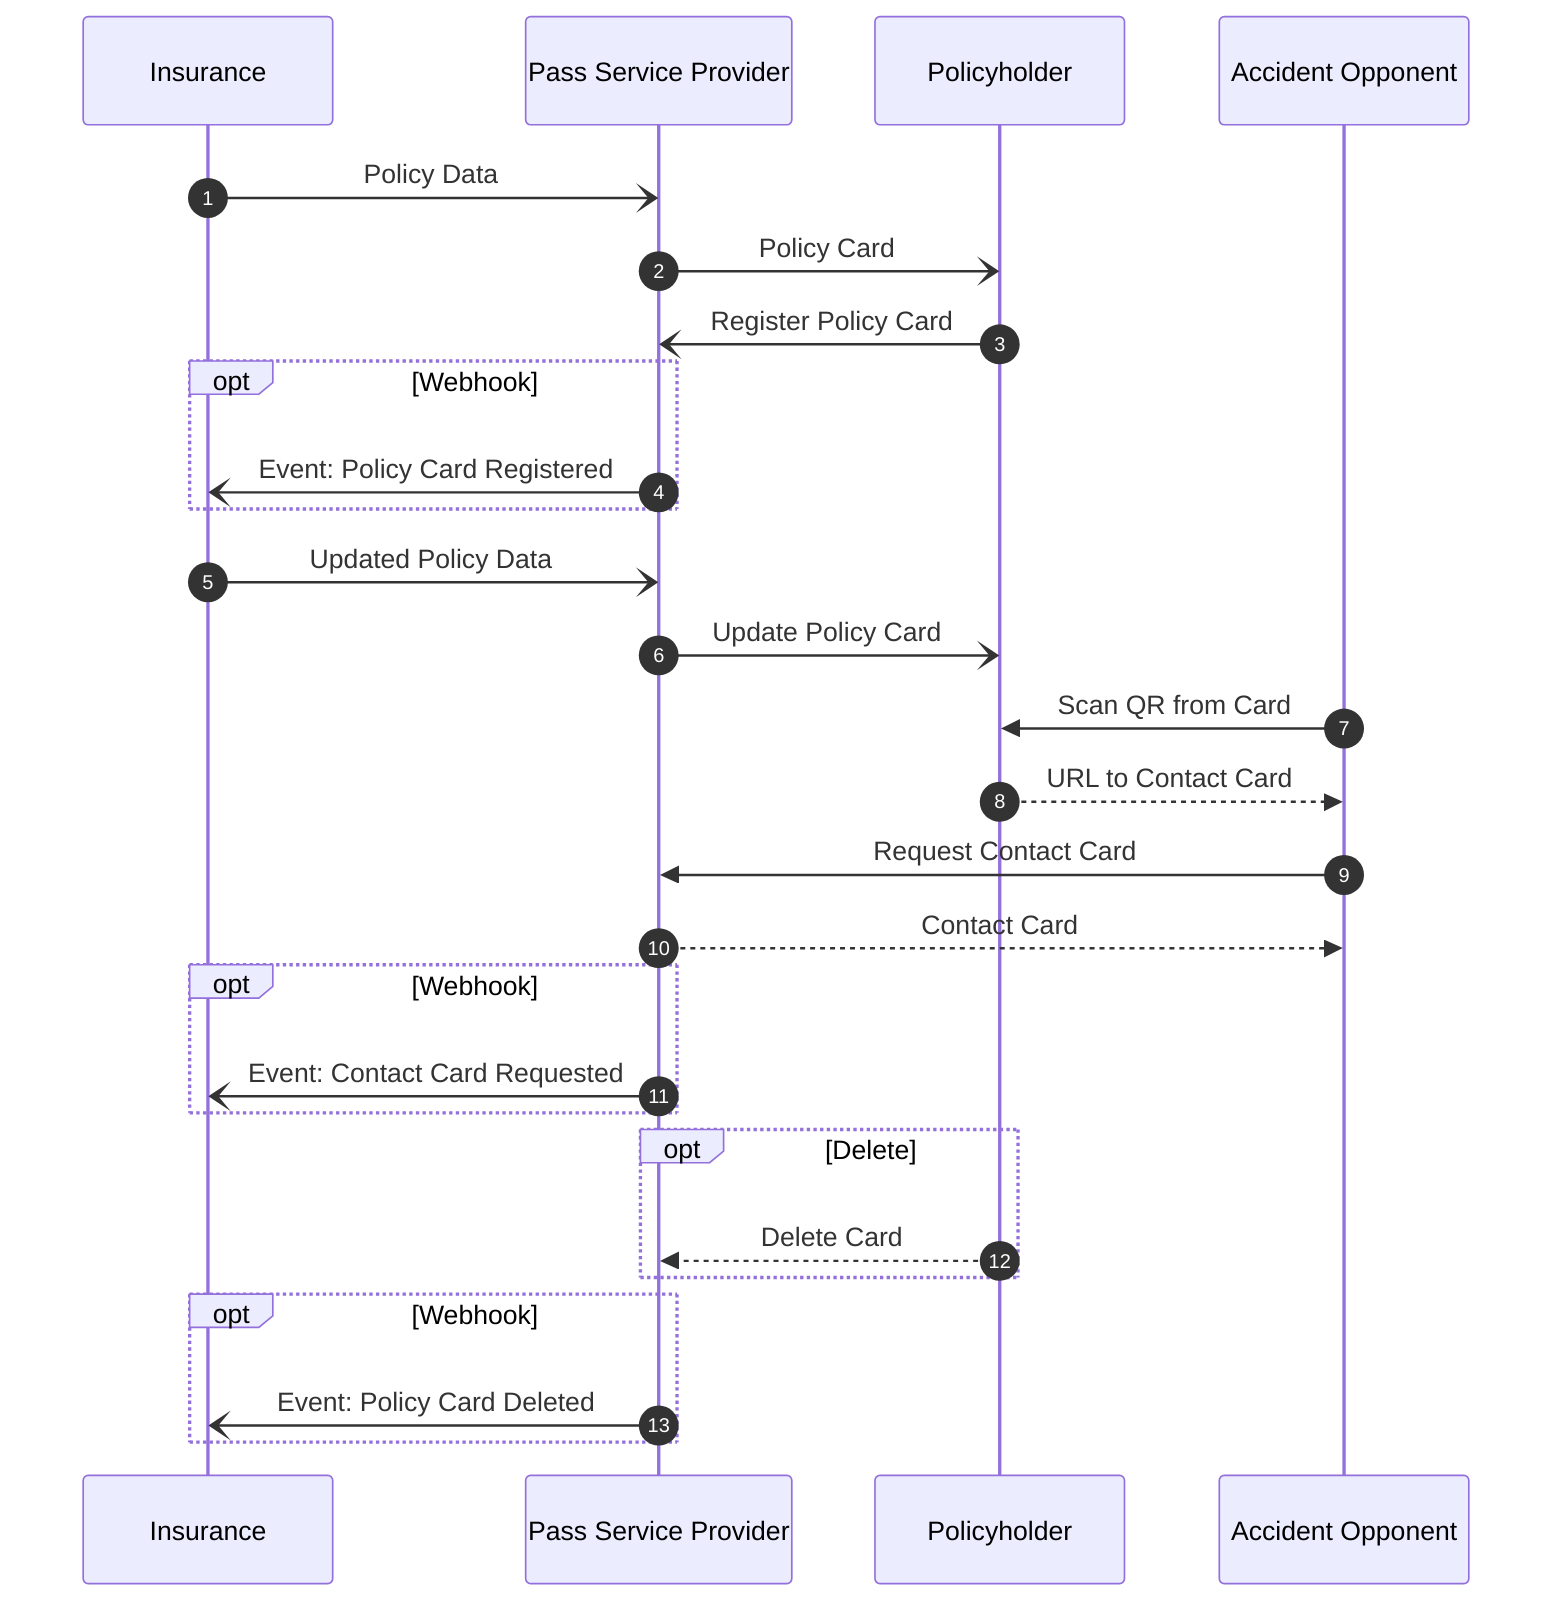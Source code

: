 sequenceDiagram
    autonumber
    participant is as Insurance
    participant ps as Pass Service Provider
    participant ph as Policyholder
    participant ao as Accident Opponent
    is-)ps: Policy Data
    ps-)ph: Policy Card
    ph-)ps: Register Policy Card
    opt Webhook
    ps-)is: Event: Policy Card Registered
    end
    is-)ps: Updated Policy Data
    ps-)ph: Update Policy Card
    ao->>ph: Scan QR from Card
    ph-->>ao: URL to Contact Card
    ao->>ps: Request Contact Card
    ps-->>ao: Contact Card
    opt Webhook
    ps-)is: Event: Contact Card Requested
    end
    opt Delete
        ph-->>ps: Delete Card
    end
    opt Webhook
    ps-)is: Event: Policy Card Deleted
    end